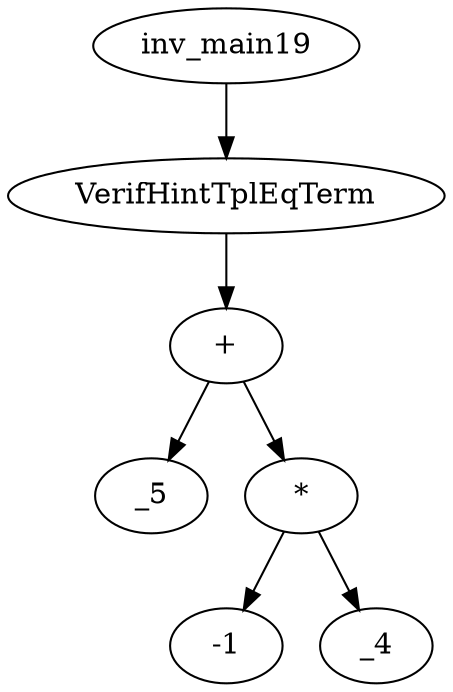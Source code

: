 digraph dag {
0 [label="inv_main19"];
1 [label="VerifHintTplEqTerm"];
2 [label="+"];
3 [label="_5"];
4 [label="*"];
5 [label="-1"];
6 [label="_4"];
0->1
1->2
2->4
2 -> 3
4->6
4 -> 5
}
